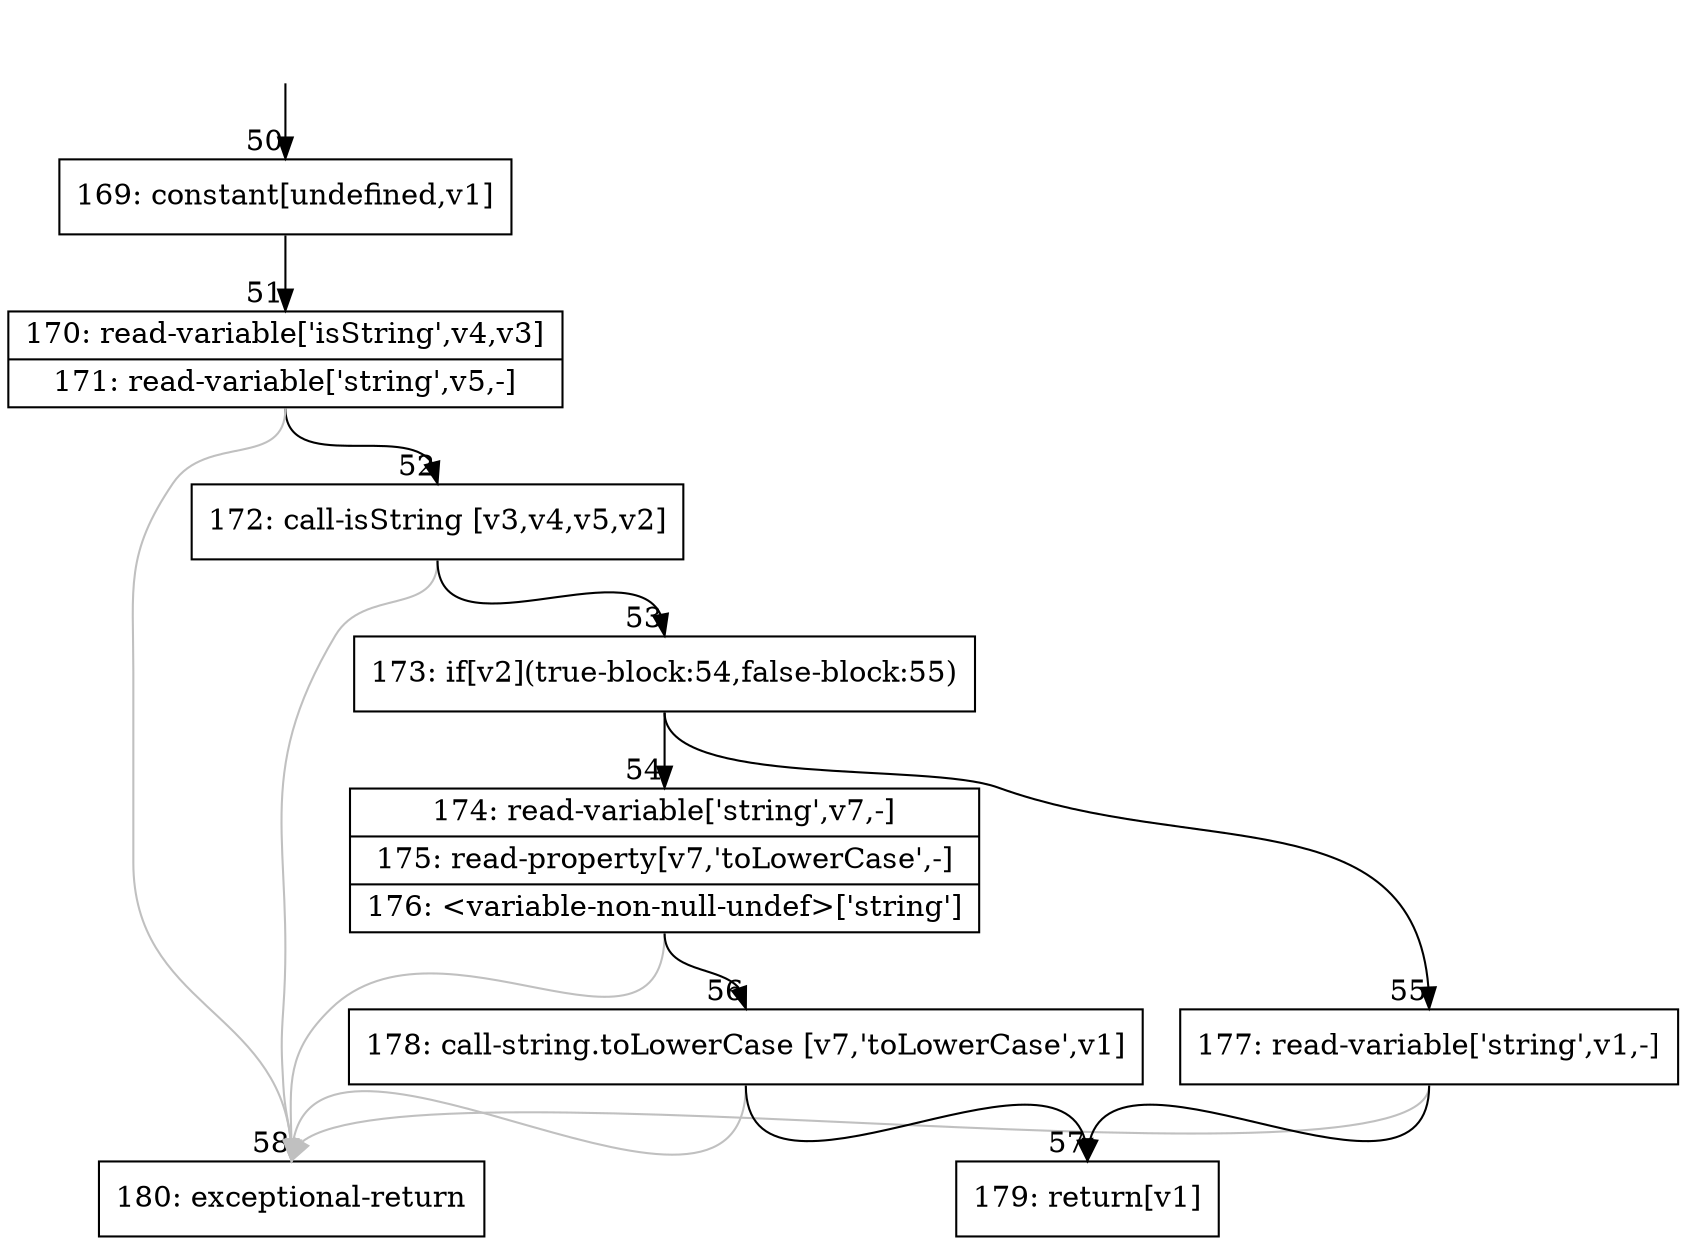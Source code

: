 digraph {
rankdir="TD"
BB_entry5[shape=none,label=""];
BB_entry5 -> BB50 [tailport=s, headport=n, headlabel="    50"]
BB50 [shape=record label="{169: constant[undefined,v1]}" ] 
BB50 -> BB51 [tailport=s, headport=n, headlabel="      51"]
BB51 [shape=record label="{170: read-variable['isString',v4,v3]|171: read-variable['string',v5,-]}" ] 
BB51 -> BB52 [tailport=s, headport=n, headlabel="      52"]
BB51 -> BB58 [tailport=s, headport=n, color=gray, headlabel="      58"]
BB52 [shape=record label="{172: call-isString [v3,v4,v5,v2]}" ] 
BB52 -> BB53 [tailport=s, headport=n, headlabel="      53"]
BB52 -> BB58 [tailport=s, headport=n, color=gray]
BB53 [shape=record label="{173: if[v2](true-block:54,false-block:55)}" ] 
BB53 -> BB54 [tailport=s, headport=n, headlabel="      54"]
BB53 -> BB55 [tailport=s, headport=n, headlabel="      55"]
BB54 [shape=record label="{174: read-variable['string',v7,-]|175: read-property[v7,'toLowerCase',-]|176: \<variable-non-null-undef\>['string']}" ] 
BB54 -> BB56 [tailport=s, headport=n, headlabel="      56"]
BB54 -> BB58 [tailport=s, headport=n, color=gray]
BB55 [shape=record label="{177: read-variable['string',v1,-]}" ] 
BB55 -> BB57 [tailport=s, headport=n, headlabel="      57"]
BB55 -> BB58 [tailport=s, headport=n, color=gray]
BB56 [shape=record label="{178: call-string.toLowerCase [v7,'toLowerCase',v1]}" ] 
BB56 -> BB57 [tailport=s, headport=n]
BB56 -> BB58 [tailport=s, headport=n, color=gray]
BB57 [shape=record label="{179: return[v1]}" ] 
BB58 [shape=record label="{180: exceptional-return}" ] 
//#$~ 201
}
